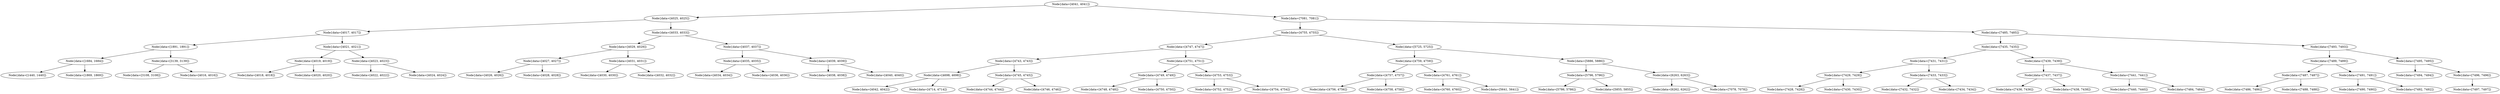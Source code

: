 digraph G{
1039125481 [label="Node{data=[4041, 4041]}"]
1039125481 -> 1798410591
1798410591 [label="Node{data=[4025, 4025]}"]
1798410591 -> 1078463876
1078463876 [label="Node{data=[4017, 4017]}"]
1078463876 -> 2016668426
2016668426 [label="Node{data=[1891, 1891]}"]
2016668426 -> 994101094
994101094 [label="Node{data=[1684, 1684]}"]
994101094 -> 1553732152
1553732152 [label="Node{data=[1440, 1440]}"]
994101094 -> 1555566594
1555566594 [label="Node{data=[1869, 1869]}"]
2016668426 -> 1001704228
1001704228 [label="Node{data=[3139, 3139]}"]
1001704228 -> 116539587
116539587 [label="Node{data=[3108, 3108]}"]
1001704228 -> 977510391
977510391 [label="Node{data=[4016, 4016]}"]
1078463876 -> 652718269
652718269 [label="Node{data=[4021, 4021]}"]
652718269 -> 999797422
999797422 [label="Node{data=[4019, 4019]}"]
999797422 -> 804718919
804718919 [label="Node{data=[4018, 4018]}"]
999797422 -> 166565737
166565737 [label="Node{data=[4020, 4020]}"]
652718269 -> 311737521
311737521 [label="Node{data=[4023, 4023]}"]
311737521 -> 345009807
345009807 [label="Node{data=[4022, 4022]}"]
311737521 -> 62582891
62582891 [label="Node{data=[4024, 4024]}"]
1798410591 -> 1711897002
1711897002 [label="Node{data=[4033, 4033]}"]
1711897002 -> 1364140270
1364140270 [label="Node{data=[4029, 4029]}"]
1364140270 -> 1186777182
1186777182 [label="Node{data=[4027, 4027]}"]
1186777182 -> 307315018
307315018 [label="Node{data=[4026, 4026]}"]
1186777182 -> 1060679299
1060679299 [label="Node{data=[4028, 4028]}"]
1364140270 -> 400073178
400073178 [label="Node{data=[4031, 4031]}"]
400073178 -> 923166023
923166023 [label="Node{data=[4030, 4030]}"]
400073178 -> 801450492
801450492 [label="Node{data=[4032, 4032]}"]
1711897002 -> 1442039345
1442039345 [label="Node{data=[4037, 4037]}"]
1442039345 -> 133659428
133659428 [label="Node{data=[4035, 4035]}"]
133659428 -> 64948928
64948928 [label="Node{data=[4034, 4034]}"]
133659428 -> 97733006
97733006 [label="Node{data=[4036, 4036]}"]
1442039345 -> 1314575691
1314575691 [label="Node{data=[4039, 4039]}"]
1314575691 -> 1925757439
1925757439 [label="Node{data=[4038, 4038]}"]
1314575691 -> 163198060
163198060 [label="Node{data=[4040, 4040]}"]
1039125481 -> 372933612
372933612 [label="Node{data=[7081, 7081]}"]
372933612 -> 248704237
248704237 [label="Node{data=[4755, 4755]}"]
248704237 -> 971160457
971160457 [label="Node{data=[4747, 4747]}"]
971160457 -> 1638130061
1638130061 [label="Node{data=[4743, 4743]}"]
1638130061 -> 600062902
600062902 [label="Node{data=[4698, 4698]}"]
600062902 -> 979902119
979902119 [label="Node{data=[4042, 4042]}"]
600062902 -> 385533072
385533072 [label="Node{data=[4714, 4714]}"]
1638130061 -> 1756094539
1756094539 [label="Node{data=[4745, 4745]}"]
1756094539 -> 1781559139
1781559139 [label="Node{data=[4744, 4744]}"]
1756094539 -> 274192804
274192804 [label="Node{data=[4746, 4746]}"]
971160457 -> 1346982266
1346982266 [label="Node{data=[4751, 4751]}"]
1346982266 -> 1733773952
1733773952 [label="Node{data=[4749, 4749]}"]
1733773952 -> 250964606
250964606 [label="Node{data=[4748, 4748]}"]
1733773952 -> 541133053
541133053 [label="Node{data=[4750, 4750]}"]
1346982266 -> 983125774
983125774 [label="Node{data=[4753, 4753]}"]
983125774 -> 1741095319
1741095319 [label="Node{data=[4752, 4752]}"]
983125774 -> 1120153995
1120153995 [label="Node{data=[4754, 4754]}"]
248704237 -> 1793773518
1793773518 [label="Node{data=[5725, 5725]}"]
1793773518 -> 452660386
452660386 [label="Node{data=[4759, 4759]}"]
452660386 -> 1164934611
1164934611 [label="Node{data=[4757, 4757]}"]
1164934611 -> 650400924
650400924 [label="Node{data=[4756, 4756]}"]
1164934611 -> 451701557
451701557 [label="Node{data=[4758, 4758]}"]
452660386 -> 1487989462
1487989462 [label="Node{data=[4761, 4761]}"]
1487989462 -> 1712297462
1712297462 [label="Node{data=[4760, 4760]}"]
1487989462 -> 1659591967
1659591967 [label="Node{data=[5641, 5641]}"]
1793773518 -> 455550900
455550900 [label="Node{data=[5886, 5886]}"]
455550900 -> 1151244380
1151244380 [label="Node{data=[5796, 5796]}"]
1151244380 -> 1587811612
1587811612 [label="Node{data=[5786, 5786]}"]
1151244380 -> 1721739378
1721739378 [label="Node{data=[5855, 5855]}"]
455550900 -> 1151805842
1151805842 [label="Node{data=[6263, 6263]}"]
1151805842 -> 1951077666
1951077666 [label="Node{data=[6262, 6262]}"]
1151805842 -> 179954242
179954242 [label="Node{data=[7078, 7078]}"]
372933612 -> 293476191
293476191 [label="Node{data=[7485, 7485]}"]
293476191 -> 1818777435
1818777435 [label="Node{data=[7435, 7435]}"]
1818777435 -> 1084669425
1084669425 [label="Node{data=[7431, 7431]}"]
1084669425 -> 88665173
88665173 [label="Node{data=[7429, 7429]}"]
88665173 -> 1693304652
1693304652 [label="Node{data=[7428, 7428]}"]
88665173 -> 1242666501
1242666501 [label="Node{data=[7430, 7430]}"]
1084669425 -> 1059971971
1059971971 [label="Node{data=[7433, 7433]}"]
1059971971 -> 2101709431
2101709431 [label="Node{data=[7432, 7432]}"]
1059971971 -> 2006512948
2006512948 [label="Node{data=[7434, 7434]}"]
1818777435 -> 838853756
838853756 [label="Node{data=[7439, 7439]}"]
838853756 -> 1637759035
1637759035 [label="Node{data=[7437, 7437]}"]
1637759035 -> 819527757
819527757 [label="Node{data=[7436, 7436]}"]
1637759035 -> 5796407
5796407 [label="Node{data=[7438, 7438]}"]
838853756 -> 1321904708
1321904708 [label="Node{data=[7441, 7441]}"]
1321904708 -> 1585781830
1585781830 [label="Node{data=[7440, 7440]}"]
1321904708 -> 640066739
640066739 [label="Node{data=[7484, 7484]}"]
293476191 -> 1697424266
1697424266 [label="Node{data=[7493, 7493]}"]
1697424266 -> 2125442529
2125442529 [label="Node{data=[7489, 7489]}"]
2125442529 -> 146733406
146733406 [label="Node{data=[7487, 7487]}"]
146733406 -> 464443334
464443334 [label="Node{data=[7486, 7486]}"]
146733406 -> 454952906
454952906 [label="Node{data=[7488, 7488]}"]
2125442529 -> 408773101
408773101 [label="Node{data=[7491, 7491]}"]
408773101 -> 1733693361
1733693361 [label="Node{data=[7490, 7490]}"]
408773101 -> 179037306
179037306 [label="Node{data=[7492, 7492]}"]
1697424266 -> 1633718962
1633718962 [label="Node{data=[7495, 7495]}"]
1633718962 -> 306304378
306304378 [label="Node{data=[7494, 7494]}"]
1633718962 -> 1161652996
1161652996 [label="Node{data=[7496, 7496]}"]
1161652996 -> 283168749
283168749 [label="Node{data=[7497, 7497]}"]
}